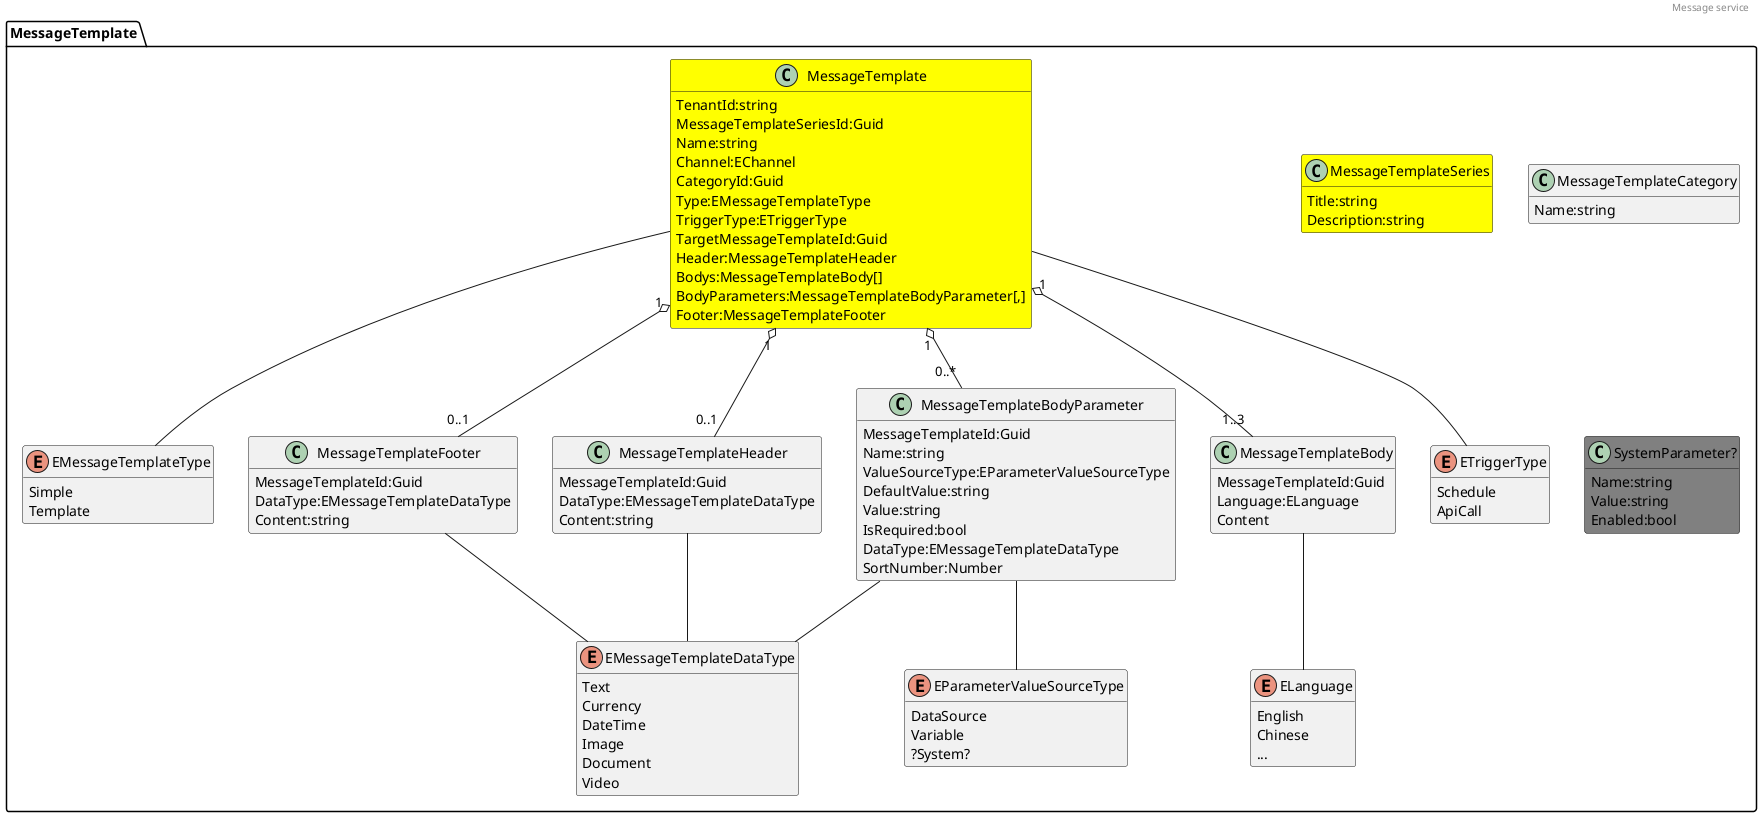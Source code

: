@startuml
hide empty member

header Message service

package MessageTemplate
{
    enum ETriggerType
    {
        Schedule
        ApiCall
    }

    enum EParameterValueSourceType
    {
        DataSource
        Variable
        ?System?
    }
    
    enum ELanguage
    {
        English
        Chinese
        ...
    }
    
    enum EMessageTemplateType
    {
        Simple
        Template
    }
    
    enum EMessageTemplateDataType
    {
        Text
        Currency
        DateTime
        Image
        Document
        Video
    }
    
    class MessageTemplateSeries #yellow
    {
        Title:string
        Description:string
    }
    
    class MessageTemplate #yellow
    {
        TenantId:string
        MessageTemplateSeriesId:Guid
        Name:string
        Channel:EChannel
        CategoryId:Guid
        Type:EMessageTemplateType
        TriggerType:ETriggerType
        TargetMessageTemplateId:Guid
        Header:MessageTemplateHeader
        Bodys:MessageTemplateBody[]
        BodyParameters:MessageTemplateBodyParameter[,]
        Footer:MessageTemplateFooter
    }
  
    MessageTemplate -- EMessageTemplateType
    MessageTemplate -- ETriggerType
    MessageTemplate "1" o-- "0..1" MessageTemplateHeader
    MessageTemplate "1" o-- "0..1" MessageTemplateFooter
    MessageTemplate "1" o-- "1..3" MessageTemplateBody
    MessageTemplate "1" o-- "0..*" MessageTemplateBodyParameter
    
    class MessageTemplateHeader
    {
        MessageTemplateId:Guid
        DataType:EMessageTemplateDataType
        Content:string
    }
    MessageTemplateHeader -- EMessageTemplateDataType
    
    class MessageTemplateBody
    {
        MessageTemplateId:Guid
        Language:ELanguage
        Content
    }
    MessageTemplateBody -- ELanguage
    
    class MessageTemplateFooter
    {
        MessageTemplateId:Guid
        DataType:EMessageTemplateDataType
        Content:string
    }
    MessageTemplateFooter -- EMessageTemplateDataType
    
    class MessageTemplateCategory
    {
        Name:string
    }
    
    class MessageTemplateBodyParameter
    {
        MessageTemplateId:Guid
        Name:string
        ValueSourceType:EParameterValueSourceType
        DefaultValue:string
        Value:string
        IsRequired:bool
        DataType:EMessageTemplateDataType
        SortNumber:Number
    }
    MessageTemplateBodyParameter -- EParameterValueSourceType
    MessageTemplateBodyParameter -- EMessageTemplateDataType
    
    class SystemParameter? #gray
    {
        Name:string
        Value:string
        Enabled:bool
    }
}
@enduml